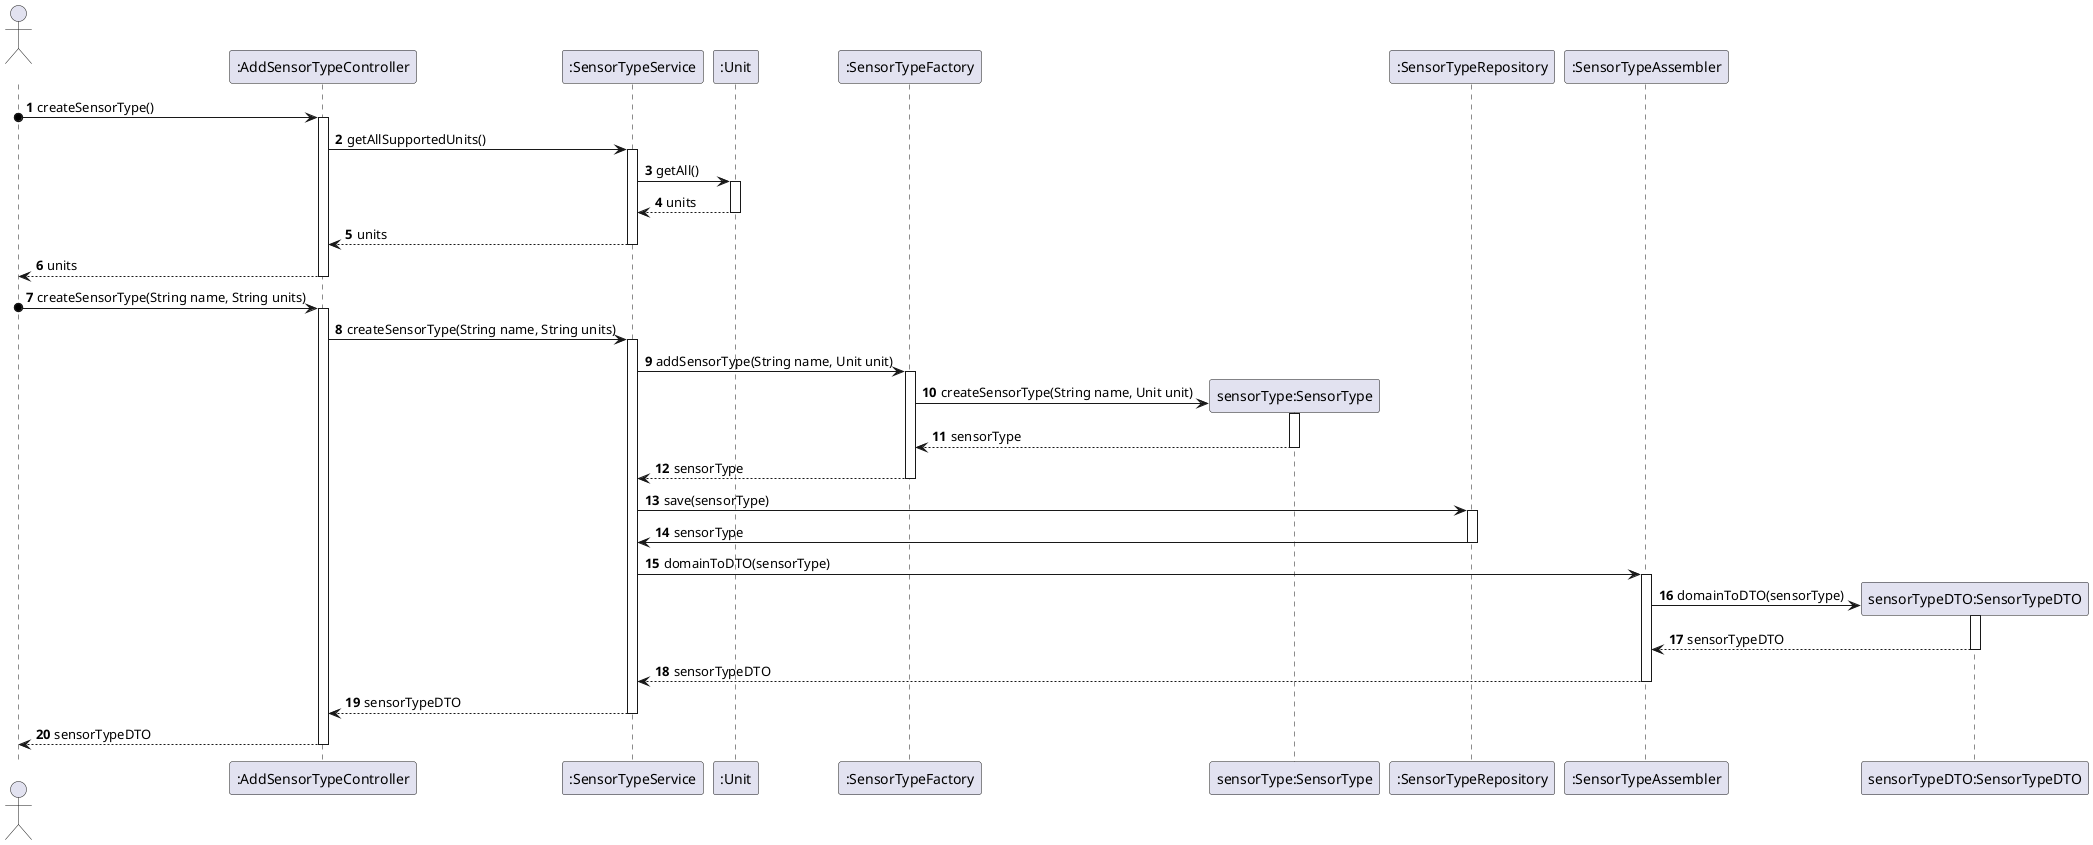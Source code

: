 @startuml
!pragma layout smetana
autonumber

actor "  " as User
participant ":AddSensorTypeController" as Controller
participant ":SensorTypeService" as Service
participant ":Unit" as Unit
participant ":SensorTypeFactory" as Factory
participant "sensorType:SensorType" as Type
participant ":SensorTypeRepository" as Repository
participant ":SensorTypeAssembler" as Assembler
participant "sensorTypeDTO:SensorTypeDTO" as DTO

User o-> Controller: createSensorType()
activate Controller
Controller -> Service: getAllSupportedUnits()
activate Service
Service -> Unit: getAll()
activate Unit
Unit --> Service: units
deactivate Unit
Service --> Controller: units
deactivate Service
Controller --> User: units
deactivate Controller
User o-> Controller: createSensorType(String name, String units)

'------------------------------------------------------------------'
activate Controller
Controller -> Service: createSensorType(String name, String units)
activate Service
Service -> Factory: addSensorType(String name, Unit unit)
activate Factory
create Type
Factory -> Type: createSensorType(String name, Unit unit)
activate Type
Type --> Factory: sensorType
deactivate Type
Factory --> Service: sensorType
deactivate Factory
Service -> Repository: save(sensorType)
activate Repository
Repository -> Service: sensorType
deactivate Repository
Service -> Assembler: domainToDTO(sensorType)
activate Assembler
create DTO
Assembler -> DTO: domainToDTO(sensorType)
activate DTO
DTO --> Assembler: sensorTypeDTO
deactivate DTO
Assembler --> Service: sensorTypeDTO
deactivate Assembler
Service --> Controller: sensorTypeDTO
deactivate Service
Controller --> User: sensorTypeDTO
deactivate Controller

@enduml